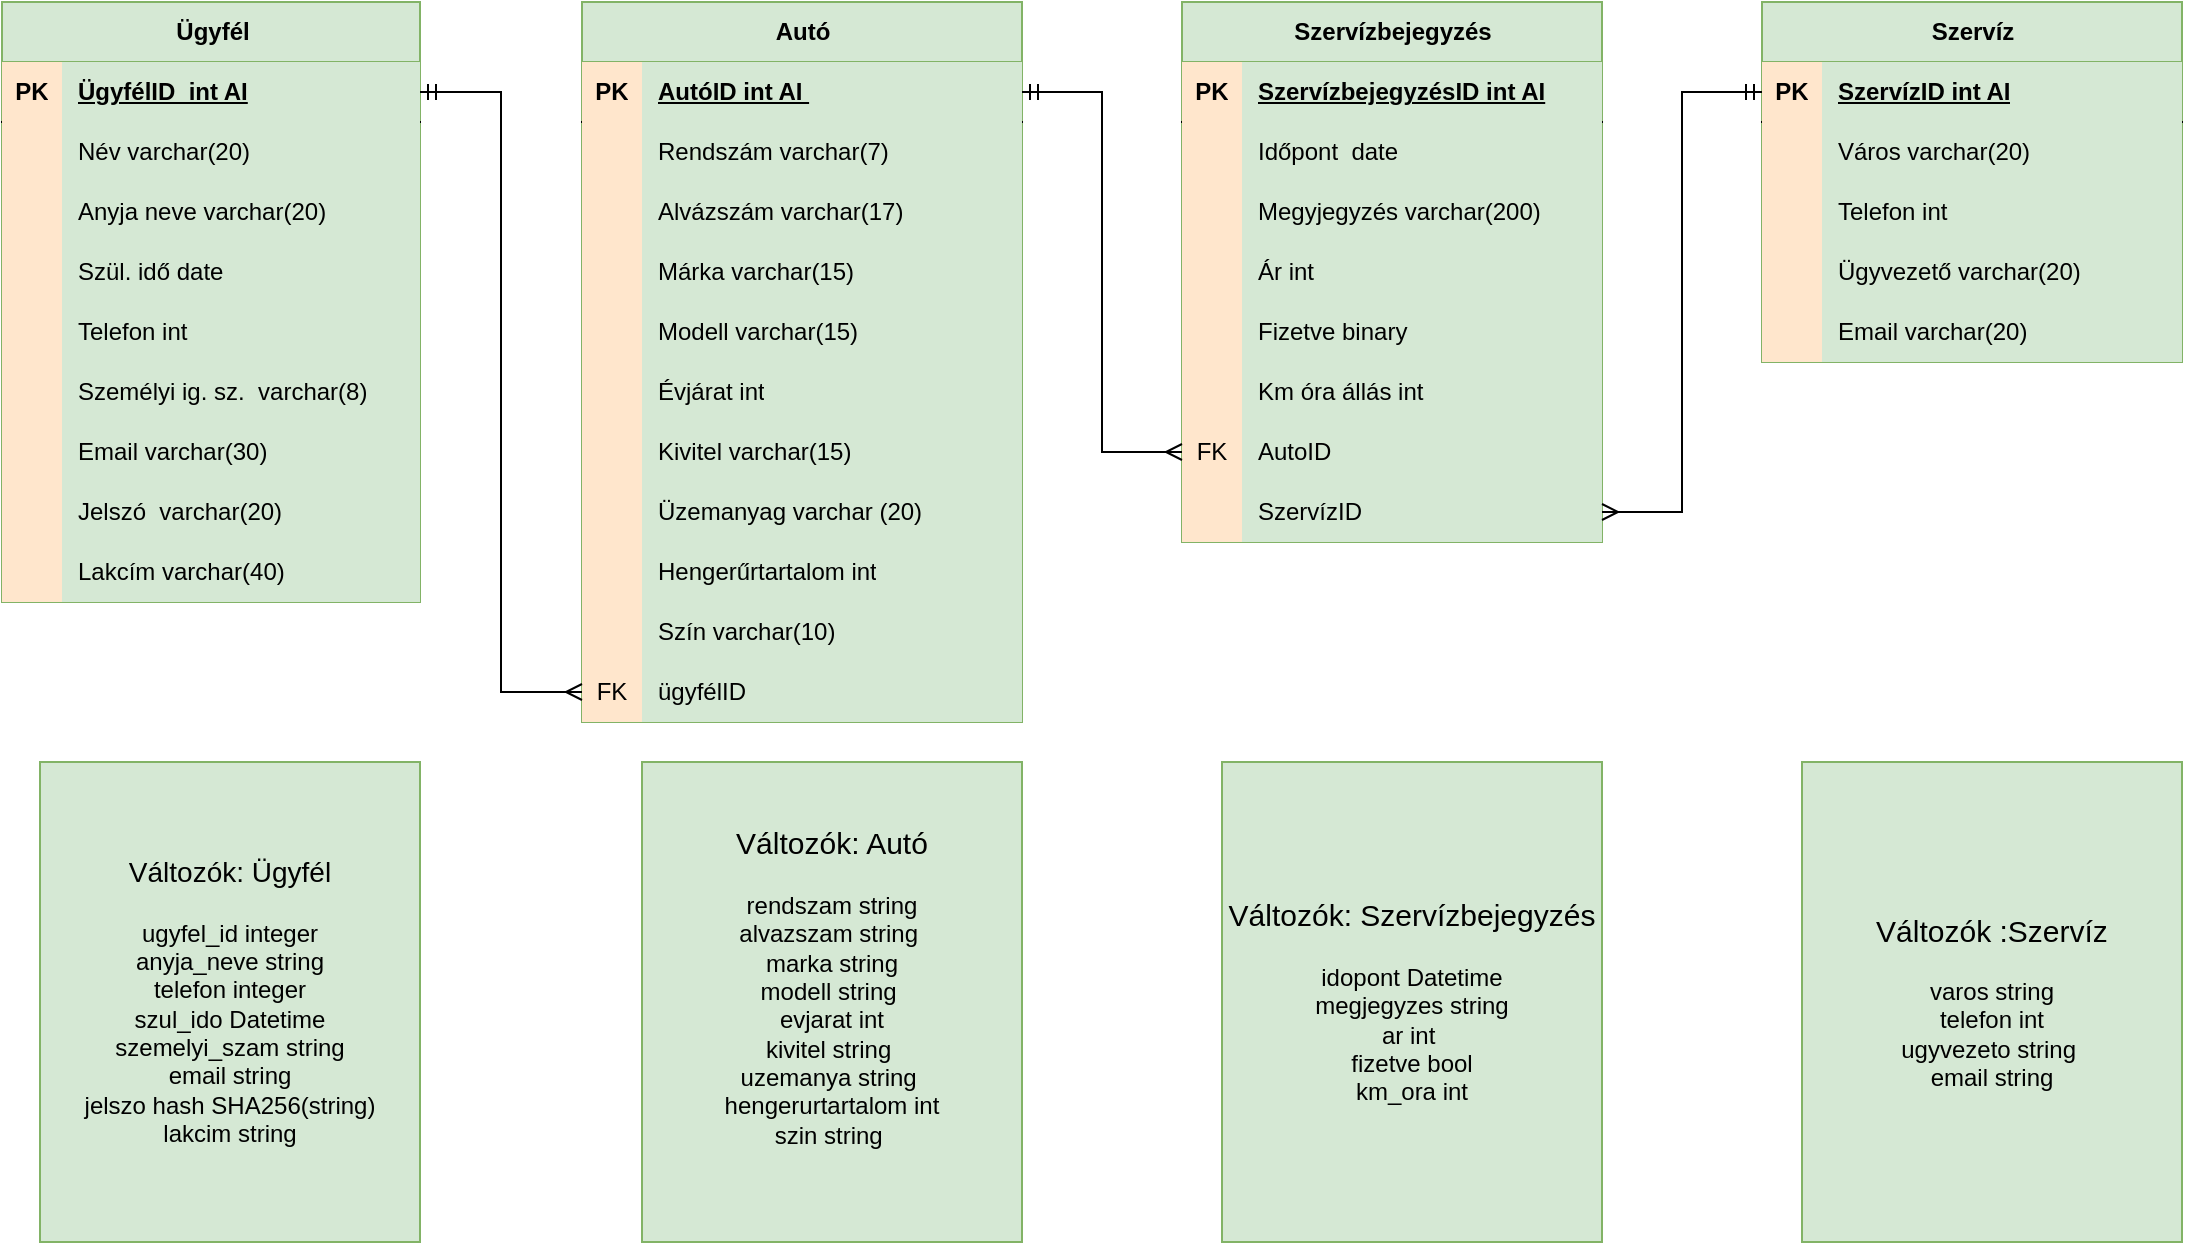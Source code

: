 <mxfile version="22.1.4" type="device">
  <diagram name="1 oldal" id="FlFkkucsOUCz6i7K73PN">
    <mxGraphModel dx="1434" dy="772" grid="1" gridSize="10" guides="1" tooltips="1" connect="1" arrows="1" fold="1" page="1" pageScale="1" pageWidth="827" pageHeight="1169" math="0" shadow="0">
      <root>
        <mxCell id="0" />
        <mxCell id="1" parent="0" />
        <mxCell id="3H7NoRAW-OgxLhmiPxmE-1" value="Ügyfél" style="shape=table;startSize=30;container=1;collapsible=1;childLayout=tableLayout;fixedRows=1;rowLines=0;fontStyle=1;align=center;resizeLast=1;html=1;fillColor=#d5e8d4;strokeColor=#82b366;" parent="1" vertex="1">
          <mxGeometry x="10" y="60" width="209" height="300" as="geometry" />
        </mxCell>
        <mxCell id="3H7NoRAW-OgxLhmiPxmE-2" value="" style="shape=tableRow;horizontal=0;startSize=0;swimlaneHead=0;swimlaneBody=0;fillColor=none;collapsible=0;dropTarget=0;points=[[0,0.5],[1,0.5]];portConstraint=eastwest;top=0;left=0;right=0;bottom=1;" parent="3H7NoRAW-OgxLhmiPxmE-1" vertex="1">
          <mxGeometry y="30" width="209" height="30" as="geometry" />
        </mxCell>
        <mxCell id="3H7NoRAW-OgxLhmiPxmE-3" value="PK" style="shape=partialRectangle;connectable=0;fillColor=#ffe6cc;top=0;left=0;bottom=0;right=0;fontStyle=1;overflow=hidden;whiteSpace=wrap;html=1;strokeColor=#d79b00;" parent="3H7NoRAW-OgxLhmiPxmE-2" vertex="1">
          <mxGeometry width="30" height="30" as="geometry">
            <mxRectangle width="30" height="30" as="alternateBounds" />
          </mxGeometry>
        </mxCell>
        <mxCell id="3H7NoRAW-OgxLhmiPxmE-4" value="ÜgyfélID&amp;nbsp; int AI" style="shape=partialRectangle;connectable=0;fillColor=#d5e8d4;top=0;left=0;bottom=0;right=0;align=left;spacingLeft=6;fontStyle=5;overflow=hidden;whiteSpace=wrap;html=1;strokeColor=#82b366;" parent="3H7NoRAW-OgxLhmiPxmE-2" vertex="1">
          <mxGeometry x="30" width="179" height="30" as="geometry">
            <mxRectangle width="179" height="30" as="alternateBounds" />
          </mxGeometry>
        </mxCell>
        <mxCell id="3H7NoRAW-OgxLhmiPxmE-5" value="" style="shape=tableRow;horizontal=0;startSize=0;swimlaneHead=0;swimlaneBody=0;fillColor=none;collapsible=0;dropTarget=0;points=[[0,0.5],[1,0.5]];portConstraint=eastwest;top=0;left=0;right=0;bottom=0;strokeColor=default;" parent="3H7NoRAW-OgxLhmiPxmE-1" vertex="1">
          <mxGeometry y="60" width="209" height="30" as="geometry" />
        </mxCell>
        <mxCell id="3H7NoRAW-OgxLhmiPxmE-6" value="" style="shape=partialRectangle;connectable=0;fillColor=#ffe6cc;top=0;left=0;bottom=0;right=0;editable=1;overflow=hidden;whiteSpace=wrap;html=1;strokeColor=#d79b00;" parent="3H7NoRAW-OgxLhmiPxmE-5" vertex="1">
          <mxGeometry width="30" height="30" as="geometry">
            <mxRectangle width="30" height="30" as="alternateBounds" />
          </mxGeometry>
        </mxCell>
        <mxCell id="3H7NoRAW-OgxLhmiPxmE-7" value="Név varchar(20)" style="shape=partialRectangle;connectable=0;fillColor=#d5e8d4;top=0;left=0;bottom=0;right=0;align=left;spacingLeft=6;overflow=hidden;whiteSpace=wrap;html=1;strokeColor=#82b366;strokeWidth=1;" parent="3H7NoRAW-OgxLhmiPxmE-5" vertex="1">
          <mxGeometry x="30" width="179" height="30" as="geometry">
            <mxRectangle width="179" height="30" as="alternateBounds" />
          </mxGeometry>
        </mxCell>
        <mxCell id="3H7NoRAW-OgxLhmiPxmE-8" value="" style="shape=tableRow;horizontal=0;startSize=0;swimlaneHead=0;swimlaneBody=0;fillColor=none;collapsible=0;dropTarget=0;points=[[0,0.5],[1,0.5]];portConstraint=eastwest;top=0;left=0;right=0;bottom=0;" parent="3H7NoRAW-OgxLhmiPxmE-1" vertex="1">
          <mxGeometry y="90" width="209" height="30" as="geometry" />
        </mxCell>
        <mxCell id="3H7NoRAW-OgxLhmiPxmE-9" value="" style="shape=partialRectangle;connectable=0;fillColor=#ffe6cc;top=0;left=0;bottom=0;right=0;editable=1;overflow=hidden;whiteSpace=wrap;html=1;strokeColor=#d79b00;" parent="3H7NoRAW-OgxLhmiPxmE-8" vertex="1">
          <mxGeometry width="30" height="30" as="geometry">
            <mxRectangle width="30" height="30" as="alternateBounds" />
          </mxGeometry>
        </mxCell>
        <mxCell id="3H7NoRAW-OgxLhmiPxmE-10" value="Anyja neve varchar(20)" style="shape=partialRectangle;connectable=0;fillColor=#d5e8d4;top=0;left=0;bottom=0;right=0;align=left;spacingLeft=6;overflow=hidden;whiteSpace=wrap;html=1;strokeColor=#82b366;" parent="3H7NoRAW-OgxLhmiPxmE-8" vertex="1">
          <mxGeometry x="30" width="179" height="30" as="geometry">
            <mxRectangle width="179" height="30" as="alternateBounds" />
          </mxGeometry>
        </mxCell>
        <mxCell id="3H7NoRAW-OgxLhmiPxmE-11" value="" style="shape=tableRow;horizontal=0;startSize=0;swimlaneHead=0;swimlaneBody=0;fillColor=none;collapsible=0;dropTarget=0;points=[[0,0.5],[1,0.5]];portConstraint=eastwest;top=0;left=0;right=0;bottom=0;" parent="3H7NoRAW-OgxLhmiPxmE-1" vertex="1">
          <mxGeometry y="120" width="209" height="30" as="geometry" />
        </mxCell>
        <mxCell id="3H7NoRAW-OgxLhmiPxmE-12" value="" style="shape=partialRectangle;connectable=0;fillColor=#ffe6cc;top=0;left=0;bottom=0;right=0;editable=1;overflow=hidden;whiteSpace=wrap;html=1;strokeColor=#d79b00;" parent="3H7NoRAW-OgxLhmiPxmE-11" vertex="1">
          <mxGeometry width="30" height="30" as="geometry">
            <mxRectangle width="30" height="30" as="alternateBounds" />
          </mxGeometry>
        </mxCell>
        <mxCell id="3H7NoRAW-OgxLhmiPxmE-13" value="Szül. idő date" style="shape=partialRectangle;connectable=0;fillColor=#d5e8d4;top=0;left=0;bottom=0;right=0;align=left;spacingLeft=6;overflow=hidden;whiteSpace=wrap;html=1;strokeColor=#82b366;" parent="3H7NoRAW-OgxLhmiPxmE-11" vertex="1">
          <mxGeometry x="30" width="179" height="30" as="geometry">
            <mxRectangle width="179" height="30" as="alternateBounds" />
          </mxGeometry>
        </mxCell>
        <mxCell id="3H7NoRAW-OgxLhmiPxmE-27" value="" style="shape=tableRow;horizontal=0;startSize=0;swimlaneHead=0;swimlaneBody=0;fillColor=none;collapsible=0;dropTarget=0;points=[[0,0.5],[1,0.5]];portConstraint=eastwest;top=0;left=0;right=0;bottom=0;" parent="3H7NoRAW-OgxLhmiPxmE-1" vertex="1">
          <mxGeometry y="150" width="209" height="30" as="geometry" />
        </mxCell>
        <mxCell id="3H7NoRAW-OgxLhmiPxmE-28" value="" style="shape=partialRectangle;connectable=0;fillColor=#ffe6cc;top=0;left=0;bottom=0;right=0;editable=1;overflow=hidden;whiteSpace=wrap;html=1;strokeColor=#d79b00;" parent="3H7NoRAW-OgxLhmiPxmE-27" vertex="1">
          <mxGeometry width="30" height="30" as="geometry">
            <mxRectangle width="30" height="30" as="alternateBounds" />
          </mxGeometry>
        </mxCell>
        <mxCell id="3H7NoRAW-OgxLhmiPxmE-29" value="Telefon int" style="shape=partialRectangle;connectable=0;fillColor=#d5e8d4;top=0;left=0;bottom=0;right=0;align=left;spacingLeft=6;overflow=hidden;whiteSpace=wrap;html=1;strokeColor=#82b366;" parent="3H7NoRAW-OgxLhmiPxmE-27" vertex="1">
          <mxGeometry x="30" width="179" height="30" as="geometry">
            <mxRectangle width="179" height="30" as="alternateBounds" />
          </mxGeometry>
        </mxCell>
        <mxCell id="3H7NoRAW-OgxLhmiPxmE-30" value="" style="shape=tableRow;horizontal=0;startSize=0;swimlaneHead=0;swimlaneBody=0;fillColor=none;collapsible=0;dropTarget=0;points=[[0,0.5],[1,0.5]];portConstraint=eastwest;top=0;left=0;right=0;bottom=0;" parent="3H7NoRAW-OgxLhmiPxmE-1" vertex="1">
          <mxGeometry y="180" width="209" height="30" as="geometry" />
        </mxCell>
        <mxCell id="3H7NoRAW-OgxLhmiPxmE-31" value="" style="shape=partialRectangle;connectable=0;fillColor=#ffe6cc;top=0;left=0;bottom=0;right=0;editable=1;overflow=hidden;whiteSpace=wrap;html=1;strokeColor=#d79b00;" parent="3H7NoRAW-OgxLhmiPxmE-30" vertex="1">
          <mxGeometry width="30" height="30" as="geometry">
            <mxRectangle width="30" height="30" as="alternateBounds" />
          </mxGeometry>
        </mxCell>
        <mxCell id="3H7NoRAW-OgxLhmiPxmE-32" value="Személyi ig. sz.&amp;nbsp; varchar(8)" style="shape=partialRectangle;connectable=0;fillColor=#d5e8d4;top=0;left=0;bottom=0;right=0;align=left;spacingLeft=6;overflow=hidden;whiteSpace=wrap;html=1;strokeColor=#82b366;" parent="3H7NoRAW-OgxLhmiPxmE-30" vertex="1">
          <mxGeometry x="30" width="179" height="30" as="geometry">
            <mxRectangle width="179" height="30" as="alternateBounds" />
          </mxGeometry>
        </mxCell>
        <mxCell id="3H7NoRAW-OgxLhmiPxmE-33" value="" style="shape=tableRow;horizontal=0;startSize=0;swimlaneHead=0;swimlaneBody=0;fillColor=none;collapsible=0;dropTarget=0;points=[[0,0.5],[1,0.5]];portConstraint=eastwest;top=0;left=0;right=0;bottom=0;" parent="3H7NoRAW-OgxLhmiPxmE-1" vertex="1">
          <mxGeometry y="210" width="209" height="30" as="geometry" />
        </mxCell>
        <mxCell id="3H7NoRAW-OgxLhmiPxmE-34" value="" style="shape=partialRectangle;connectable=0;fillColor=#ffe6cc;top=0;left=0;bottom=0;right=0;editable=1;overflow=hidden;whiteSpace=wrap;html=1;strokeColor=#d79b00;" parent="3H7NoRAW-OgxLhmiPxmE-33" vertex="1">
          <mxGeometry width="30" height="30" as="geometry">
            <mxRectangle width="30" height="30" as="alternateBounds" />
          </mxGeometry>
        </mxCell>
        <mxCell id="3H7NoRAW-OgxLhmiPxmE-35" value="Email varchar(30)" style="shape=partialRectangle;connectable=0;fillColor=#d5e8d4;top=0;left=0;bottom=0;right=0;align=left;spacingLeft=6;overflow=hidden;whiteSpace=wrap;html=1;strokeColor=#82b366;" parent="3H7NoRAW-OgxLhmiPxmE-33" vertex="1">
          <mxGeometry x="30" width="179" height="30" as="geometry">
            <mxRectangle width="179" height="30" as="alternateBounds" />
          </mxGeometry>
        </mxCell>
        <mxCell id="3H7NoRAW-OgxLhmiPxmE-36" value="" style="shape=tableRow;horizontal=0;startSize=0;swimlaneHead=0;swimlaneBody=0;fillColor=none;collapsible=0;dropTarget=0;points=[[0,0.5],[1,0.5]];portConstraint=eastwest;top=0;left=0;right=0;bottom=0;" parent="3H7NoRAW-OgxLhmiPxmE-1" vertex="1">
          <mxGeometry y="240" width="209" height="30" as="geometry" />
        </mxCell>
        <mxCell id="3H7NoRAW-OgxLhmiPxmE-37" value="" style="shape=partialRectangle;connectable=0;fillColor=#ffe6cc;top=0;left=0;bottom=0;right=0;editable=1;overflow=hidden;whiteSpace=wrap;html=1;strokeColor=#d79b00;" parent="3H7NoRAW-OgxLhmiPxmE-36" vertex="1">
          <mxGeometry width="30" height="30" as="geometry">
            <mxRectangle width="30" height="30" as="alternateBounds" />
          </mxGeometry>
        </mxCell>
        <mxCell id="3H7NoRAW-OgxLhmiPxmE-38" value="Jelszó&amp;nbsp; varchar(20)" style="shape=partialRectangle;connectable=0;fillColor=#d5e8d4;top=0;left=0;bottom=0;right=0;align=left;spacingLeft=6;overflow=hidden;whiteSpace=wrap;html=1;strokeColor=#82b366;" parent="3H7NoRAW-OgxLhmiPxmE-36" vertex="1">
          <mxGeometry x="30" width="179" height="30" as="geometry">
            <mxRectangle width="179" height="30" as="alternateBounds" />
          </mxGeometry>
        </mxCell>
        <mxCell id="3H7NoRAW-OgxLhmiPxmE-39" value="" style="shape=tableRow;horizontal=0;startSize=0;swimlaneHead=0;swimlaneBody=0;fillColor=none;collapsible=0;dropTarget=0;points=[[0,0.5],[1,0.5]];portConstraint=eastwest;top=0;left=0;right=0;bottom=0;" parent="3H7NoRAW-OgxLhmiPxmE-1" vertex="1">
          <mxGeometry y="270" width="209" height="30" as="geometry" />
        </mxCell>
        <mxCell id="3H7NoRAW-OgxLhmiPxmE-40" value="" style="shape=partialRectangle;connectable=0;fillColor=#ffe6cc;top=0;left=0;bottom=0;right=0;editable=1;overflow=hidden;whiteSpace=wrap;html=1;strokeColor=#d79b00;" parent="3H7NoRAW-OgxLhmiPxmE-39" vertex="1">
          <mxGeometry width="30" height="30" as="geometry">
            <mxRectangle width="30" height="30" as="alternateBounds" />
          </mxGeometry>
        </mxCell>
        <mxCell id="3H7NoRAW-OgxLhmiPxmE-41" value="Lakcím varchar(40)" style="shape=partialRectangle;connectable=0;fillColor=#d5e8d4;top=0;left=0;bottom=0;right=0;align=left;spacingLeft=6;overflow=hidden;whiteSpace=wrap;html=1;strokeColor=#82b366;" parent="3H7NoRAW-OgxLhmiPxmE-39" vertex="1">
          <mxGeometry x="30" width="179" height="30" as="geometry">
            <mxRectangle width="179" height="30" as="alternateBounds" />
          </mxGeometry>
        </mxCell>
        <mxCell id="3H7NoRAW-OgxLhmiPxmE-48" value="Autó" style="shape=table;startSize=30;container=1;collapsible=1;childLayout=tableLayout;fixedRows=1;rowLines=0;fontStyle=1;align=center;resizeLast=1;html=1;fillColor=#d5e8d4;strokeColor=#82b366;" parent="1" vertex="1">
          <mxGeometry x="300" y="60" width="220" height="360" as="geometry" />
        </mxCell>
        <mxCell id="3H7NoRAW-OgxLhmiPxmE-49" value="" style="shape=tableRow;horizontal=0;startSize=0;swimlaneHead=0;swimlaneBody=0;fillColor=none;collapsible=0;dropTarget=0;points=[[0,0.5],[1,0.5]];portConstraint=eastwest;top=0;left=0;right=0;bottom=1;" parent="3H7NoRAW-OgxLhmiPxmE-48" vertex="1">
          <mxGeometry y="30" width="220" height="30" as="geometry" />
        </mxCell>
        <mxCell id="3H7NoRAW-OgxLhmiPxmE-50" value="PK" style="shape=partialRectangle;connectable=0;fillColor=#ffe6cc;top=0;left=0;bottom=0;right=0;fontStyle=1;overflow=hidden;whiteSpace=wrap;html=1;strokeColor=#d79b00;" parent="3H7NoRAW-OgxLhmiPxmE-49" vertex="1">
          <mxGeometry width="30" height="30" as="geometry">
            <mxRectangle width="30" height="30" as="alternateBounds" />
          </mxGeometry>
        </mxCell>
        <mxCell id="3H7NoRAW-OgxLhmiPxmE-51" value="AutóID int AI&amp;nbsp;" style="shape=partialRectangle;connectable=0;fillColor=#d5e8d4;top=0;left=0;bottom=0;right=0;align=left;spacingLeft=6;fontStyle=5;overflow=hidden;whiteSpace=wrap;html=1;strokeColor=#82b366;" parent="3H7NoRAW-OgxLhmiPxmE-49" vertex="1">
          <mxGeometry x="30" width="190" height="30" as="geometry">
            <mxRectangle width="190" height="30" as="alternateBounds" />
          </mxGeometry>
        </mxCell>
        <mxCell id="3H7NoRAW-OgxLhmiPxmE-52" value="" style="shape=tableRow;horizontal=0;startSize=0;swimlaneHead=0;swimlaneBody=0;fillColor=none;collapsible=0;dropTarget=0;points=[[0,0.5],[1,0.5]];portConstraint=eastwest;top=0;left=0;right=0;bottom=0;" parent="3H7NoRAW-OgxLhmiPxmE-48" vertex="1">
          <mxGeometry y="60" width="220" height="30" as="geometry" />
        </mxCell>
        <mxCell id="3H7NoRAW-OgxLhmiPxmE-53" value="" style="shape=partialRectangle;connectable=0;fillColor=#ffe6cc;top=0;left=0;bottom=0;right=0;editable=1;overflow=hidden;whiteSpace=wrap;html=1;strokeColor=#d79b00;" parent="3H7NoRAW-OgxLhmiPxmE-52" vertex="1">
          <mxGeometry width="30" height="30" as="geometry">
            <mxRectangle width="30" height="30" as="alternateBounds" />
          </mxGeometry>
        </mxCell>
        <mxCell id="3H7NoRAW-OgxLhmiPxmE-54" value="Rendszám varchar(7)" style="shape=partialRectangle;connectable=0;fillColor=#d5e8d4;top=0;left=0;bottom=0;right=0;align=left;spacingLeft=6;overflow=hidden;whiteSpace=wrap;html=1;strokeColor=#82b366;" parent="3H7NoRAW-OgxLhmiPxmE-52" vertex="1">
          <mxGeometry x="30" width="190" height="30" as="geometry">
            <mxRectangle width="190" height="30" as="alternateBounds" />
          </mxGeometry>
        </mxCell>
        <mxCell id="3H7NoRAW-OgxLhmiPxmE-55" value="" style="shape=tableRow;horizontal=0;startSize=0;swimlaneHead=0;swimlaneBody=0;fillColor=none;collapsible=0;dropTarget=0;points=[[0,0.5],[1,0.5]];portConstraint=eastwest;top=0;left=0;right=0;bottom=0;" parent="3H7NoRAW-OgxLhmiPxmE-48" vertex="1">
          <mxGeometry y="90" width="220" height="30" as="geometry" />
        </mxCell>
        <mxCell id="3H7NoRAW-OgxLhmiPxmE-56" value="" style="shape=partialRectangle;connectable=0;fillColor=#ffe6cc;top=0;left=0;bottom=0;right=0;editable=1;overflow=hidden;whiteSpace=wrap;html=1;strokeColor=#d79b00;" parent="3H7NoRAW-OgxLhmiPxmE-55" vertex="1">
          <mxGeometry width="30" height="30" as="geometry">
            <mxRectangle width="30" height="30" as="alternateBounds" />
          </mxGeometry>
        </mxCell>
        <mxCell id="3H7NoRAW-OgxLhmiPxmE-57" value="Alvázszám varchar(17)" style="shape=partialRectangle;connectable=0;fillColor=#d5e8d4;top=0;left=0;bottom=0;right=0;align=left;spacingLeft=6;overflow=hidden;whiteSpace=wrap;html=1;strokeColor=#82b366;" parent="3H7NoRAW-OgxLhmiPxmE-55" vertex="1">
          <mxGeometry x="30" width="190" height="30" as="geometry">
            <mxRectangle width="190" height="30" as="alternateBounds" />
          </mxGeometry>
        </mxCell>
        <mxCell id="3H7NoRAW-OgxLhmiPxmE-58" value="" style="shape=tableRow;horizontal=0;startSize=0;swimlaneHead=0;swimlaneBody=0;fillColor=none;collapsible=0;dropTarget=0;points=[[0,0.5],[1,0.5]];portConstraint=eastwest;top=0;left=0;right=0;bottom=0;" parent="3H7NoRAW-OgxLhmiPxmE-48" vertex="1">
          <mxGeometry y="120" width="220" height="30" as="geometry" />
        </mxCell>
        <mxCell id="3H7NoRAW-OgxLhmiPxmE-59" value="" style="shape=partialRectangle;connectable=0;fillColor=#ffe6cc;top=0;left=0;bottom=0;right=0;editable=1;overflow=hidden;whiteSpace=wrap;html=1;strokeColor=#d79b00;" parent="3H7NoRAW-OgxLhmiPxmE-58" vertex="1">
          <mxGeometry width="30" height="30" as="geometry">
            <mxRectangle width="30" height="30" as="alternateBounds" />
          </mxGeometry>
        </mxCell>
        <mxCell id="3H7NoRAW-OgxLhmiPxmE-60" value="Márka varchar(15)" style="shape=partialRectangle;connectable=0;fillColor=#d5e8d4;top=0;left=0;bottom=0;right=0;align=left;spacingLeft=6;overflow=hidden;whiteSpace=wrap;html=1;strokeColor=#82b366;" parent="3H7NoRAW-OgxLhmiPxmE-58" vertex="1">
          <mxGeometry x="30" width="190" height="30" as="geometry">
            <mxRectangle width="190" height="30" as="alternateBounds" />
          </mxGeometry>
        </mxCell>
        <mxCell id="3H7NoRAW-OgxLhmiPxmE-61" value="" style="shape=tableRow;horizontal=0;startSize=0;swimlaneHead=0;swimlaneBody=0;fillColor=none;collapsible=0;dropTarget=0;points=[[0,0.5],[1,0.5]];portConstraint=eastwest;top=0;left=0;right=0;bottom=0;" parent="3H7NoRAW-OgxLhmiPxmE-48" vertex="1">
          <mxGeometry y="150" width="220" height="30" as="geometry" />
        </mxCell>
        <mxCell id="3H7NoRAW-OgxLhmiPxmE-62" value="" style="shape=partialRectangle;connectable=0;fillColor=#ffe6cc;top=0;left=0;bottom=0;right=0;editable=1;overflow=hidden;whiteSpace=wrap;html=1;strokeColor=#d79b00;" parent="3H7NoRAW-OgxLhmiPxmE-61" vertex="1">
          <mxGeometry width="30" height="30" as="geometry">
            <mxRectangle width="30" height="30" as="alternateBounds" />
          </mxGeometry>
        </mxCell>
        <mxCell id="3H7NoRAW-OgxLhmiPxmE-63" value="Modell varchar(15)" style="shape=partialRectangle;connectable=0;fillColor=#d5e8d4;top=0;left=0;bottom=0;right=0;align=left;spacingLeft=6;overflow=hidden;whiteSpace=wrap;html=1;strokeColor=#82b366;" parent="3H7NoRAW-OgxLhmiPxmE-61" vertex="1">
          <mxGeometry x="30" width="190" height="30" as="geometry">
            <mxRectangle width="190" height="30" as="alternateBounds" />
          </mxGeometry>
        </mxCell>
        <mxCell id="3H7NoRAW-OgxLhmiPxmE-64" value="" style="shape=tableRow;horizontal=0;startSize=0;swimlaneHead=0;swimlaneBody=0;fillColor=none;collapsible=0;dropTarget=0;points=[[0,0.5],[1,0.5]];portConstraint=eastwest;top=0;left=0;right=0;bottom=0;movable=1;resizable=1;rotatable=1;deletable=1;editable=1;locked=0;connectable=1;" parent="3H7NoRAW-OgxLhmiPxmE-48" vertex="1">
          <mxGeometry y="180" width="220" height="30" as="geometry" />
        </mxCell>
        <mxCell id="3H7NoRAW-OgxLhmiPxmE-65" value="" style="shape=partialRectangle;connectable=0;fillColor=#ffe6cc;top=0;left=0;bottom=0;right=0;editable=1;overflow=hidden;whiteSpace=wrap;html=1;strokeColor=#d79b00;" parent="3H7NoRAW-OgxLhmiPxmE-64" vertex="1">
          <mxGeometry width="30" height="30" as="geometry">
            <mxRectangle width="30" height="30" as="alternateBounds" />
          </mxGeometry>
        </mxCell>
        <mxCell id="3H7NoRAW-OgxLhmiPxmE-66" value="Évjárat int" style="shape=partialRectangle;connectable=0;fillColor=#d5e8d4;top=0;left=0;bottom=0;right=0;align=left;spacingLeft=6;overflow=hidden;whiteSpace=wrap;html=1;strokeColor=#82b366;" parent="3H7NoRAW-OgxLhmiPxmE-64" vertex="1">
          <mxGeometry x="30" width="190" height="30" as="geometry">
            <mxRectangle width="190" height="30" as="alternateBounds" />
          </mxGeometry>
        </mxCell>
        <mxCell id="3H7NoRAW-OgxLhmiPxmE-86" value="" style="shape=tableRow;horizontal=0;startSize=0;swimlaneHead=0;swimlaneBody=0;fillColor=none;collapsible=0;dropTarget=0;points=[[0,0.5],[1,0.5]];portConstraint=eastwest;top=0;left=0;right=0;bottom=0;movable=1;resizable=1;rotatable=1;deletable=1;editable=1;locked=0;connectable=1;" parent="3H7NoRAW-OgxLhmiPxmE-48" vertex="1">
          <mxGeometry y="210" width="220" height="30" as="geometry" />
        </mxCell>
        <mxCell id="3H7NoRAW-OgxLhmiPxmE-87" value="" style="shape=partialRectangle;connectable=0;fillColor=#ffe6cc;top=0;left=0;bottom=0;right=0;editable=1;overflow=hidden;whiteSpace=wrap;html=1;strokeColor=#d79b00;" parent="3H7NoRAW-OgxLhmiPxmE-86" vertex="1">
          <mxGeometry width="30" height="30" as="geometry">
            <mxRectangle width="30" height="30" as="alternateBounds" />
          </mxGeometry>
        </mxCell>
        <mxCell id="3H7NoRAW-OgxLhmiPxmE-88" value="Kivitel varchar(15)" style="shape=partialRectangle;connectable=0;fillColor=#d5e8d4;top=0;left=0;bottom=0;right=0;align=left;spacingLeft=6;overflow=hidden;whiteSpace=wrap;html=1;strokeColor=#82b366;" parent="3H7NoRAW-OgxLhmiPxmE-86" vertex="1">
          <mxGeometry x="30" width="190" height="30" as="geometry">
            <mxRectangle width="190" height="30" as="alternateBounds" />
          </mxGeometry>
        </mxCell>
        <mxCell id="3H7NoRAW-OgxLhmiPxmE-89" value="" style="shape=tableRow;horizontal=0;startSize=0;swimlaneHead=0;swimlaneBody=0;fillColor=none;collapsible=0;dropTarget=0;points=[[0,0.5],[1,0.5]];portConstraint=eastwest;top=0;left=0;right=0;bottom=0;movable=1;resizable=1;rotatable=1;deletable=1;editable=1;locked=0;connectable=1;" parent="3H7NoRAW-OgxLhmiPxmE-48" vertex="1">
          <mxGeometry y="240" width="220" height="30" as="geometry" />
        </mxCell>
        <mxCell id="3H7NoRAW-OgxLhmiPxmE-90" value="" style="shape=partialRectangle;connectable=0;fillColor=#ffe6cc;top=0;left=0;bottom=0;right=0;editable=1;overflow=hidden;whiteSpace=wrap;html=1;strokeColor=#d79b00;" parent="3H7NoRAW-OgxLhmiPxmE-89" vertex="1">
          <mxGeometry width="30" height="30" as="geometry">
            <mxRectangle width="30" height="30" as="alternateBounds" />
          </mxGeometry>
        </mxCell>
        <mxCell id="3H7NoRAW-OgxLhmiPxmE-91" value="Üzemanyag varchar (20)" style="shape=partialRectangle;connectable=0;fillColor=#d5e8d4;top=0;left=0;bottom=0;right=0;align=left;spacingLeft=6;overflow=hidden;whiteSpace=wrap;html=1;strokeColor=#82b366;" parent="3H7NoRAW-OgxLhmiPxmE-89" vertex="1">
          <mxGeometry x="30" width="190" height="30" as="geometry">
            <mxRectangle width="190" height="30" as="alternateBounds" />
          </mxGeometry>
        </mxCell>
        <mxCell id="3H7NoRAW-OgxLhmiPxmE-92" value="" style="shape=tableRow;horizontal=0;startSize=0;swimlaneHead=0;swimlaneBody=0;fillColor=none;collapsible=0;dropTarget=0;points=[[0,0.5],[1,0.5]];portConstraint=eastwest;top=0;left=0;right=0;bottom=0;movable=1;resizable=1;rotatable=1;deletable=1;editable=1;locked=0;connectable=1;" parent="3H7NoRAW-OgxLhmiPxmE-48" vertex="1">
          <mxGeometry y="270" width="220" height="30" as="geometry" />
        </mxCell>
        <mxCell id="3H7NoRAW-OgxLhmiPxmE-93" value="" style="shape=partialRectangle;connectable=0;fillColor=#ffe6cc;top=0;left=0;bottom=0;right=0;editable=1;overflow=hidden;whiteSpace=wrap;html=1;strokeColor=#d79b00;" parent="3H7NoRAW-OgxLhmiPxmE-92" vertex="1">
          <mxGeometry width="30" height="30" as="geometry">
            <mxRectangle width="30" height="30" as="alternateBounds" />
          </mxGeometry>
        </mxCell>
        <mxCell id="3H7NoRAW-OgxLhmiPxmE-94" value="Hengerűrtartalom int" style="shape=partialRectangle;connectable=0;fillColor=#d5e8d4;top=0;left=0;bottom=0;right=0;align=left;spacingLeft=6;overflow=hidden;whiteSpace=wrap;html=1;strokeColor=#82b366;" parent="3H7NoRAW-OgxLhmiPxmE-92" vertex="1">
          <mxGeometry x="30" width="190" height="30" as="geometry">
            <mxRectangle width="190" height="30" as="alternateBounds" />
          </mxGeometry>
        </mxCell>
        <mxCell id="3H7NoRAW-OgxLhmiPxmE-95" value="" style="shape=tableRow;horizontal=0;startSize=0;swimlaneHead=0;swimlaneBody=0;fillColor=none;collapsible=0;dropTarget=0;points=[[0,0.5],[1,0.5]];portConstraint=eastwest;top=0;left=0;right=0;bottom=0;movable=1;resizable=1;rotatable=1;deletable=1;editable=1;locked=0;connectable=1;" parent="3H7NoRAW-OgxLhmiPxmE-48" vertex="1">
          <mxGeometry y="300" width="220" height="30" as="geometry" />
        </mxCell>
        <mxCell id="3H7NoRAW-OgxLhmiPxmE-96" value="" style="shape=partialRectangle;connectable=0;fillColor=#ffe6cc;top=0;left=0;bottom=0;right=0;editable=1;overflow=hidden;whiteSpace=wrap;html=1;strokeColor=#d79b00;" parent="3H7NoRAW-OgxLhmiPxmE-95" vertex="1">
          <mxGeometry width="30" height="30" as="geometry">
            <mxRectangle width="30" height="30" as="alternateBounds" />
          </mxGeometry>
        </mxCell>
        <mxCell id="3H7NoRAW-OgxLhmiPxmE-97" value="Szín varchar(10)" style="shape=partialRectangle;connectable=0;fillColor=#d5e8d4;top=0;left=0;bottom=0;right=0;align=left;spacingLeft=6;overflow=hidden;whiteSpace=wrap;html=1;strokeColor=#82b366;" parent="3H7NoRAW-OgxLhmiPxmE-95" vertex="1">
          <mxGeometry x="30" width="190" height="30" as="geometry">
            <mxRectangle width="190" height="30" as="alternateBounds" />
          </mxGeometry>
        </mxCell>
        <mxCell id="3H7NoRAW-OgxLhmiPxmE-101" value="" style="shape=tableRow;horizontal=0;startSize=0;swimlaneHead=0;swimlaneBody=0;fillColor=none;collapsible=0;dropTarget=0;points=[[0,0.5],[1,0.5]];portConstraint=eastwest;top=0;left=0;right=0;bottom=0;movable=1;resizable=1;rotatable=1;deletable=1;editable=1;locked=0;connectable=1;" parent="3H7NoRAW-OgxLhmiPxmE-48" vertex="1">
          <mxGeometry y="330" width="220" height="30" as="geometry" />
        </mxCell>
        <mxCell id="3H7NoRAW-OgxLhmiPxmE-102" value="FK" style="shape=partialRectangle;connectable=0;fillColor=#ffe6cc;top=0;left=0;bottom=0;right=0;editable=1;overflow=hidden;whiteSpace=wrap;html=1;strokeColor=#d79b00;" parent="3H7NoRAW-OgxLhmiPxmE-101" vertex="1">
          <mxGeometry width="30" height="30" as="geometry">
            <mxRectangle width="30" height="30" as="alternateBounds" />
          </mxGeometry>
        </mxCell>
        <mxCell id="3H7NoRAW-OgxLhmiPxmE-103" value="ügyfélID" style="shape=partialRectangle;connectable=0;fillColor=#d5e8d4;top=0;left=0;bottom=0;right=0;align=left;spacingLeft=6;overflow=hidden;whiteSpace=wrap;html=1;strokeColor=#82b366;" parent="3H7NoRAW-OgxLhmiPxmE-101" vertex="1">
          <mxGeometry x="30" width="190" height="30" as="geometry">
            <mxRectangle width="190" height="30" as="alternateBounds" />
          </mxGeometry>
        </mxCell>
        <mxCell id="3H7NoRAW-OgxLhmiPxmE-104" value="Szervízbejegyzés" style="shape=table;startSize=30;container=1;collapsible=1;childLayout=tableLayout;fixedRows=1;rowLines=0;fontStyle=1;align=center;resizeLast=1;html=1;fillColor=#d5e8d4;strokeColor=#82b366;" parent="1" vertex="1">
          <mxGeometry x="600" y="60" width="210" height="270" as="geometry" />
        </mxCell>
        <mxCell id="3H7NoRAW-OgxLhmiPxmE-152" value="" style="shape=tableRow;horizontal=0;startSize=0;swimlaneHead=0;swimlaneBody=0;fillColor=none;collapsible=0;dropTarget=0;points=[[0,0.5],[1,0.5]];portConstraint=eastwest;top=0;left=0;right=0;bottom=1;" parent="3H7NoRAW-OgxLhmiPxmE-104" vertex="1">
          <mxGeometry y="30" width="210" height="30" as="geometry" />
        </mxCell>
        <mxCell id="3H7NoRAW-OgxLhmiPxmE-153" value="PK" style="shape=partialRectangle;connectable=0;fillColor=#ffe6cc;top=0;left=0;bottom=0;right=0;fontStyle=1;overflow=hidden;whiteSpace=wrap;html=1;strokeColor=#d79b00;" parent="3H7NoRAW-OgxLhmiPxmE-152" vertex="1">
          <mxGeometry width="30" height="30" as="geometry">
            <mxRectangle width="30" height="30" as="alternateBounds" />
          </mxGeometry>
        </mxCell>
        <mxCell id="3H7NoRAW-OgxLhmiPxmE-154" value="SzervízbejegyzésID int AI" style="shape=partialRectangle;connectable=0;fillColor=#d5e8d4;top=0;left=0;bottom=0;right=0;align=left;spacingLeft=6;fontStyle=5;overflow=hidden;whiteSpace=wrap;html=1;strokeColor=#82b366;shadow=0;" parent="3H7NoRAW-OgxLhmiPxmE-152" vertex="1">
          <mxGeometry x="30" width="180" height="30" as="geometry">
            <mxRectangle width="180" height="30" as="alternateBounds" />
          </mxGeometry>
        </mxCell>
        <mxCell id="3H7NoRAW-OgxLhmiPxmE-155" value="" style="shape=tableRow;horizontal=0;startSize=0;swimlaneHead=0;swimlaneBody=0;fillColor=none;collapsible=0;dropTarget=0;points=[[0,0.5],[1,0.5]];portConstraint=eastwest;top=0;left=0;right=0;bottom=0;" parent="3H7NoRAW-OgxLhmiPxmE-104" vertex="1">
          <mxGeometry y="60" width="210" height="30" as="geometry" />
        </mxCell>
        <mxCell id="3H7NoRAW-OgxLhmiPxmE-156" value="" style="shape=partialRectangle;connectable=0;fillColor=#ffe6cc;top=0;left=0;bottom=0;right=0;editable=1;overflow=hidden;whiteSpace=wrap;html=1;strokeColor=#d79b00;" parent="3H7NoRAW-OgxLhmiPxmE-155" vertex="1">
          <mxGeometry width="30" height="30" as="geometry">
            <mxRectangle width="30" height="30" as="alternateBounds" />
          </mxGeometry>
        </mxCell>
        <mxCell id="3H7NoRAW-OgxLhmiPxmE-157" value="Időpont&amp;nbsp; date" style="shape=partialRectangle;connectable=0;fillColor=#d5e8d4;top=0;left=0;bottom=0;right=0;align=left;spacingLeft=6;overflow=hidden;whiteSpace=wrap;html=1;strokeColor=#82b366;shadow=0;" parent="3H7NoRAW-OgxLhmiPxmE-155" vertex="1">
          <mxGeometry x="30" width="180" height="30" as="geometry">
            <mxRectangle width="180" height="30" as="alternateBounds" />
          </mxGeometry>
        </mxCell>
        <mxCell id="3H7NoRAW-OgxLhmiPxmE-158" value="" style="shape=tableRow;horizontal=0;startSize=0;swimlaneHead=0;swimlaneBody=0;fillColor=none;collapsible=0;dropTarget=0;points=[[0,0.5],[1,0.5]];portConstraint=eastwest;top=0;left=0;right=0;bottom=0;" parent="3H7NoRAW-OgxLhmiPxmE-104" vertex="1">
          <mxGeometry y="90" width="210" height="30" as="geometry" />
        </mxCell>
        <mxCell id="3H7NoRAW-OgxLhmiPxmE-159" value="" style="shape=partialRectangle;connectable=0;fillColor=#ffe6cc;top=0;left=0;bottom=0;right=0;editable=1;overflow=hidden;whiteSpace=wrap;html=1;strokeColor=#d79b00;" parent="3H7NoRAW-OgxLhmiPxmE-158" vertex="1">
          <mxGeometry width="30" height="30" as="geometry">
            <mxRectangle width="30" height="30" as="alternateBounds" />
          </mxGeometry>
        </mxCell>
        <mxCell id="3H7NoRAW-OgxLhmiPxmE-160" value="Megyjegyzés varchar(200)" style="shape=partialRectangle;connectable=0;fillColor=#d5e8d4;top=0;left=0;bottom=0;right=0;align=left;spacingLeft=6;overflow=hidden;whiteSpace=wrap;html=1;strokeColor=#82b366;shadow=0;" parent="3H7NoRAW-OgxLhmiPxmE-158" vertex="1">
          <mxGeometry x="30" width="180" height="30" as="geometry">
            <mxRectangle width="180" height="30" as="alternateBounds" />
          </mxGeometry>
        </mxCell>
        <mxCell id="3H7NoRAW-OgxLhmiPxmE-161" value="" style="shape=tableRow;horizontal=0;startSize=0;swimlaneHead=0;swimlaneBody=0;fillColor=none;collapsible=0;dropTarget=0;points=[[0,0.5],[1,0.5]];portConstraint=eastwest;top=0;left=0;right=0;bottom=0;" parent="3H7NoRAW-OgxLhmiPxmE-104" vertex="1">
          <mxGeometry y="120" width="210" height="30" as="geometry" />
        </mxCell>
        <mxCell id="3H7NoRAW-OgxLhmiPxmE-162" value="" style="shape=partialRectangle;connectable=0;fillColor=#ffe6cc;top=0;left=0;bottom=0;right=0;editable=1;overflow=hidden;whiteSpace=wrap;html=1;strokeColor=#d79b00;" parent="3H7NoRAW-OgxLhmiPxmE-161" vertex="1">
          <mxGeometry width="30" height="30" as="geometry">
            <mxRectangle width="30" height="30" as="alternateBounds" />
          </mxGeometry>
        </mxCell>
        <mxCell id="3H7NoRAW-OgxLhmiPxmE-163" value="Ár int" style="shape=partialRectangle;connectable=0;fillColor=#d5e8d4;top=0;left=0;bottom=0;right=0;align=left;spacingLeft=6;overflow=hidden;whiteSpace=wrap;html=1;strokeColor=#82b366;shadow=0;" parent="3H7NoRAW-OgxLhmiPxmE-161" vertex="1">
          <mxGeometry x="30" width="180" height="30" as="geometry">
            <mxRectangle width="180" height="30" as="alternateBounds" />
          </mxGeometry>
        </mxCell>
        <mxCell id="3H7NoRAW-OgxLhmiPxmE-164" value="" style="shape=tableRow;horizontal=0;startSize=0;swimlaneHead=0;swimlaneBody=0;fillColor=none;collapsible=0;dropTarget=0;points=[[0,0.5],[1,0.5]];portConstraint=eastwest;top=0;left=0;right=0;bottom=0;" parent="3H7NoRAW-OgxLhmiPxmE-104" vertex="1">
          <mxGeometry y="150" width="210" height="30" as="geometry" />
        </mxCell>
        <mxCell id="3H7NoRAW-OgxLhmiPxmE-165" value="" style="shape=partialRectangle;connectable=0;fillColor=#ffe6cc;top=0;left=0;bottom=0;right=0;editable=1;overflow=hidden;whiteSpace=wrap;html=1;strokeColor=#d79b00;" parent="3H7NoRAW-OgxLhmiPxmE-164" vertex="1">
          <mxGeometry width="30" height="30" as="geometry">
            <mxRectangle width="30" height="30" as="alternateBounds" />
          </mxGeometry>
        </mxCell>
        <mxCell id="3H7NoRAW-OgxLhmiPxmE-166" value="Fizetve binary" style="shape=partialRectangle;connectable=0;fillColor=#d5e8d4;top=0;left=0;bottom=0;right=0;align=left;spacingLeft=6;overflow=hidden;whiteSpace=wrap;html=1;strokeColor=#82b366;shadow=0;" parent="3H7NoRAW-OgxLhmiPxmE-164" vertex="1">
          <mxGeometry x="30" width="180" height="30" as="geometry">
            <mxRectangle width="180" height="30" as="alternateBounds" />
          </mxGeometry>
        </mxCell>
        <mxCell id="3H7NoRAW-OgxLhmiPxmE-167" value="" style="shape=tableRow;horizontal=0;startSize=0;swimlaneHead=0;swimlaneBody=0;fillColor=none;collapsible=0;dropTarget=0;points=[[0,0.5],[1,0.5]];portConstraint=eastwest;top=0;left=0;right=0;bottom=0;" parent="3H7NoRAW-OgxLhmiPxmE-104" vertex="1">
          <mxGeometry y="180" width="210" height="30" as="geometry" />
        </mxCell>
        <mxCell id="3H7NoRAW-OgxLhmiPxmE-168" value="" style="shape=partialRectangle;connectable=0;fillColor=#ffe6cc;top=0;left=0;bottom=0;right=0;editable=1;overflow=hidden;whiteSpace=wrap;html=1;strokeColor=#d79b00;" parent="3H7NoRAW-OgxLhmiPxmE-167" vertex="1">
          <mxGeometry width="30" height="30" as="geometry">
            <mxRectangle width="30" height="30" as="alternateBounds" />
          </mxGeometry>
        </mxCell>
        <mxCell id="3H7NoRAW-OgxLhmiPxmE-169" value="Km óra állás int" style="shape=partialRectangle;connectable=0;fillColor=#d5e8d4;top=0;left=0;bottom=0;right=0;align=left;spacingLeft=6;overflow=hidden;whiteSpace=wrap;html=1;strokeColor=#82b366;shadow=0;" parent="3H7NoRAW-OgxLhmiPxmE-167" vertex="1">
          <mxGeometry x="30" width="180" height="30" as="geometry">
            <mxRectangle width="180" height="30" as="alternateBounds" />
          </mxGeometry>
        </mxCell>
        <mxCell id="3H7NoRAW-OgxLhmiPxmE-173" value="" style="shape=tableRow;horizontal=0;startSize=0;swimlaneHead=0;swimlaneBody=0;fillColor=none;collapsible=0;dropTarget=0;points=[[0,0.5],[1,0.5]];portConstraint=eastwest;top=0;left=0;right=0;bottom=0;" parent="3H7NoRAW-OgxLhmiPxmE-104" vertex="1">
          <mxGeometry y="210" width="210" height="30" as="geometry" />
        </mxCell>
        <mxCell id="3H7NoRAW-OgxLhmiPxmE-174" value="FK" style="shape=partialRectangle;connectable=0;fillColor=#ffe6cc;top=0;left=0;bottom=0;right=0;editable=1;overflow=hidden;whiteSpace=wrap;html=1;strokeColor=#d79b00;" parent="3H7NoRAW-OgxLhmiPxmE-173" vertex="1">
          <mxGeometry width="30" height="30" as="geometry">
            <mxRectangle width="30" height="30" as="alternateBounds" />
          </mxGeometry>
        </mxCell>
        <mxCell id="3H7NoRAW-OgxLhmiPxmE-175" value="AutoID" style="shape=partialRectangle;connectable=0;fillColor=#d5e8d4;top=0;left=0;bottom=0;right=0;align=left;spacingLeft=6;overflow=hidden;whiteSpace=wrap;html=1;strokeColor=#82b366;shadow=0;" parent="3H7NoRAW-OgxLhmiPxmE-173" vertex="1">
          <mxGeometry x="30" width="180" height="30" as="geometry">
            <mxRectangle width="180" height="30" as="alternateBounds" />
          </mxGeometry>
        </mxCell>
        <mxCell id="Rn_AySLXpQ7OnoDr1V0l-1" value="" style="shape=tableRow;horizontal=0;startSize=0;swimlaneHead=0;swimlaneBody=0;fillColor=none;collapsible=0;dropTarget=0;points=[[0,0.5],[1,0.5]];portConstraint=eastwest;top=0;left=0;right=0;bottom=0;" parent="3H7NoRAW-OgxLhmiPxmE-104" vertex="1">
          <mxGeometry y="240" width="210" height="30" as="geometry" />
        </mxCell>
        <mxCell id="Rn_AySLXpQ7OnoDr1V0l-2" value="" style="shape=partialRectangle;connectable=0;fillColor=#ffe6cc;top=0;left=0;bottom=0;right=0;editable=1;overflow=hidden;whiteSpace=wrap;html=1;strokeColor=#d79b00;" parent="Rn_AySLXpQ7OnoDr1V0l-1" vertex="1">
          <mxGeometry width="30" height="30" as="geometry">
            <mxRectangle width="30" height="30" as="alternateBounds" />
          </mxGeometry>
        </mxCell>
        <mxCell id="Rn_AySLXpQ7OnoDr1V0l-3" value="SzervízID" style="shape=partialRectangle;connectable=0;fillColor=#d5e8d4;top=0;left=0;bottom=0;right=0;align=left;spacingLeft=6;overflow=hidden;whiteSpace=wrap;html=1;strokeColor=#82b366;shadow=0;" parent="Rn_AySLXpQ7OnoDr1V0l-1" vertex="1">
          <mxGeometry x="30" width="180" height="30" as="geometry">
            <mxRectangle width="180" height="30" as="alternateBounds" />
          </mxGeometry>
        </mxCell>
        <mxCell id="3H7NoRAW-OgxLhmiPxmE-176" value="Szervíz" style="shape=table;startSize=30;container=1;collapsible=1;childLayout=tableLayout;fixedRows=1;rowLines=0;fontStyle=1;align=center;resizeLast=1;html=1;fillColor=#d5e8d4;strokeColor=#82b366;" parent="1" vertex="1">
          <mxGeometry x="890" y="60" width="210" height="180" as="geometry" />
        </mxCell>
        <mxCell id="3H7NoRAW-OgxLhmiPxmE-177" value="" style="shape=tableRow;horizontal=0;startSize=0;swimlaneHead=0;swimlaneBody=0;fillColor=none;collapsible=0;dropTarget=0;points=[[0,0.5],[1,0.5]];portConstraint=eastwest;top=0;left=0;right=0;bottom=1;" parent="3H7NoRAW-OgxLhmiPxmE-176" vertex="1">
          <mxGeometry y="30" width="210" height="30" as="geometry" />
        </mxCell>
        <mxCell id="3H7NoRAW-OgxLhmiPxmE-178" value="PK" style="shape=partialRectangle;connectable=0;fillColor=#ffe6cc;top=0;left=0;bottom=0;right=0;fontStyle=1;overflow=hidden;whiteSpace=wrap;html=1;strokeColor=#d79b00;" parent="3H7NoRAW-OgxLhmiPxmE-177" vertex="1">
          <mxGeometry width="30" height="30" as="geometry">
            <mxRectangle width="30" height="30" as="alternateBounds" />
          </mxGeometry>
        </mxCell>
        <mxCell id="3H7NoRAW-OgxLhmiPxmE-179" value="SzervízID int AI" style="shape=partialRectangle;connectable=0;fillColor=#d5e8d4;top=0;left=0;bottom=0;right=0;align=left;spacingLeft=6;fontStyle=5;overflow=hidden;whiteSpace=wrap;html=1;strokeColor=#82b366;shadow=0;" parent="3H7NoRAW-OgxLhmiPxmE-177" vertex="1">
          <mxGeometry x="30" width="180" height="30" as="geometry">
            <mxRectangle width="180" height="30" as="alternateBounds" />
          </mxGeometry>
        </mxCell>
        <mxCell id="3H7NoRAW-OgxLhmiPxmE-180" value="" style="shape=tableRow;horizontal=0;startSize=0;swimlaneHead=0;swimlaneBody=0;fillColor=none;collapsible=0;dropTarget=0;points=[[0,0.5],[1,0.5]];portConstraint=eastwest;top=0;left=0;right=0;bottom=0;" parent="3H7NoRAW-OgxLhmiPxmE-176" vertex="1">
          <mxGeometry y="60" width="210" height="30" as="geometry" />
        </mxCell>
        <mxCell id="3H7NoRAW-OgxLhmiPxmE-181" value="" style="shape=partialRectangle;connectable=0;fillColor=#ffe6cc;top=0;left=0;bottom=0;right=0;editable=1;overflow=hidden;whiteSpace=wrap;html=1;strokeColor=#d79b00;" parent="3H7NoRAW-OgxLhmiPxmE-180" vertex="1">
          <mxGeometry width="30" height="30" as="geometry">
            <mxRectangle width="30" height="30" as="alternateBounds" />
          </mxGeometry>
        </mxCell>
        <mxCell id="3H7NoRAW-OgxLhmiPxmE-182" value="Város varchar(20)" style="shape=partialRectangle;connectable=0;fillColor=#d5e8d4;top=0;left=0;bottom=0;right=0;align=left;spacingLeft=6;overflow=hidden;whiteSpace=wrap;html=1;strokeColor=#82b366;shadow=0;" parent="3H7NoRAW-OgxLhmiPxmE-180" vertex="1">
          <mxGeometry x="30" width="180" height="30" as="geometry">
            <mxRectangle width="180" height="30" as="alternateBounds" />
          </mxGeometry>
        </mxCell>
        <mxCell id="3H7NoRAW-OgxLhmiPxmE-189" value="" style="shape=tableRow;horizontal=0;startSize=0;swimlaneHead=0;swimlaneBody=0;fillColor=none;collapsible=0;dropTarget=0;points=[[0,0.5],[1,0.5]];portConstraint=eastwest;top=0;left=0;right=0;bottom=0;" parent="3H7NoRAW-OgxLhmiPxmE-176" vertex="1">
          <mxGeometry y="90" width="210" height="30" as="geometry" />
        </mxCell>
        <mxCell id="3H7NoRAW-OgxLhmiPxmE-190" value="" style="shape=partialRectangle;connectable=0;fillColor=#ffe6cc;top=0;left=0;bottom=0;right=0;editable=1;overflow=hidden;whiteSpace=wrap;html=1;strokeColor=#d79b00;" parent="3H7NoRAW-OgxLhmiPxmE-189" vertex="1">
          <mxGeometry width="30" height="30" as="geometry">
            <mxRectangle width="30" height="30" as="alternateBounds" />
          </mxGeometry>
        </mxCell>
        <mxCell id="3H7NoRAW-OgxLhmiPxmE-191" value="Telefon int" style="shape=partialRectangle;connectable=0;fillColor=#d5e8d4;top=0;left=0;bottom=0;right=0;align=left;spacingLeft=6;overflow=hidden;whiteSpace=wrap;html=1;strokeColor=#82b366;shadow=0;" parent="3H7NoRAW-OgxLhmiPxmE-189" vertex="1">
          <mxGeometry x="30" width="180" height="30" as="geometry">
            <mxRectangle width="180" height="30" as="alternateBounds" />
          </mxGeometry>
        </mxCell>
        <mxCell id="qMS67lG6rqqSU59wIKe2-42" value="" style="shape=tableRow;horizontal=0;startSize=0;swimlaneHead=0;swimlaneBody=0;fillColor=none;collapsible=0;dropTarget=0;points=[[0,0.5],[1,0.5]];portConstraint=eastwest;top=0;left=0;right=0;bottom=0;" parent="3H7NoRAW-OgxLhmiPxmE-176" vertex="1">
          <mxGeometry y="120" width="210" height="30" as="geometry" />
        </mxCell>
        <mxCell id="qMS67lG6rqqSU59wIKe2-43" value="" style="shape=partialRectangle;connectable=0;fillColor=#ffe6cc;top=0;left=0;bottom=0;right=0;editable=1;overflow=hidden;whiteSpace=wrap;html=1;strokeColor=#d79b00;" parent="qMS67lG6rqqSU59wIKe2-42" vertex="1">
          <mxGeometry width="30" height="30" as="geometry">
            <mxRectangle width="30" height="30" as="alternateBounds" />
          </mxGeometry>
        </mxCell>
        <mxCell id="qMS67lG6rqqSU59wIKe2-44" value="Ügyvezető varchar(20)" style="shape=partialRectangle;connectable=0;fillColor=#d5e8d4;top=0;left=0;bottom=0;right=0;align=left;spacingLeft=6;overflow=hidden;whiteSpace=wrap;html=1;strokeColor=#82b366;shadow=0;" parent="qMS67lG6rqqSU59wIKe2-42" vertex="1">
          <mxGeometry x="30" width="180" height="30" as="geometry">
            <mxRectangle width="180" height="30" as="alternateBounds" />
          </mxGeometry>
        </mxCell>
        <mxCell id="qMS67lG6rqqSU59wIKe2-45" value="" style="shape=tableRow;horizontal=0;startSize=0;swimlaneHead=0;swimlaneBody=0;fillColor=none;collapsible=0;dropTarget=0;points=[[0,0.5],[1,0.5]];portConstraint=eastwest;top=0;left=0;right=0;bottom=0;" parent="3H7NoRAW-OgxLhmiPxmE-176" vertex="1">
          <mxGeometry y="150" width="210" height="30" as="geometry" />
        </mxCell>
        <mxCell id="qMS67lG6rqqSU59wIKe2-46" value="" style="shape=partialRectangle;connectable=0;fillColor=#ffe6cc;top=0;left=0;bottom=0;right=0;editable=1;overflow=hidden;whiteSpace=wrap;html=1;strokeColor=#d79b00;" parent="qMS67lG6rqqSU59wIKe2-45" vertex="1">
          <mxGeometry width="30" height="30" as="geometry">
            <mxRectangle width="30" height="30" as="alternateBounds" />
          </mxGeometry>
        </mxCell>
        <mxCell id="qMS67lG6rqqSU59wIKe2-47" value="Email varchar(20)" style="shape=partialRectangle;connectable=0;fillColor=#d5e8d4;top=0;left=0;bottom=0;right=0;align=left;spacingLeft=6;overflow=hidden;whiteSpace=wrap;html=1;strokeColor=#82b366;shadow=0;" parent="qMS67lG6rqqSU59wIKe2-45" vertex="1">
          <mxGeometry x="30" width="180" height="30" as="geometry">
            <mxRectangle width="180" height="30" as="alternateBounds" />
          </mxGeometry>
        </mxCell>
        <mxCell id="3H7NoRAW-OgxLhmiPxmE-202" style="edgeStyle=orthogonalEdgeStyle;rounded=0;orthogonalLoop=1;jettySize=auto;html=1;entryX=0;entryY=0.5;entryDx=0;entryDy=0;startArrow=ERmandOne;startFill=0;endArrow=ERmany;endFill=0;exitX=1;exitY=0.5;exitDx=0;exitDy=0;" parent="1" source="3H7NoRAW-OgxLhmiPxmE-2" target="3H7NoRAW-OgxLhmiPxmE-101" edge="1">
          <mxGeometry relative="1" as="geometry" />
        </mxCell>
        <mxCell id="3H7NoRAW-OgxLhmiPxmE-205" style="edgeStyle=orthogonalEdgeStyle;rounded=0;orthogonalLoop=1;jettySize=auto;html=1;startArrow=ERmandOne;startFill=0;endArrow=ERmany;endFill=0;entryX=0;entryY=0.5;entryDx=0;entryDy=0;exitX=1;exitY=0.5;exitDx=0;exitDy=0;" parent="1" source="3H7NoRAW-OgxLhmiPxmE-49" target="3H7NoRAW-OgxLhmiPxmE-173" edge="1">
          <mxGeometry relative="1" as="geometry" />
        </mxCell>
        <mxCell id="3H7NoRAW-OgxLhmiPxmE-207" style="edgeStyle=orthogonalEdgeStyle;rounded=0;orthogonalLoop=1;jettySize=auto;html=1;entryX=0;entryY=0.5;entryDx=0;entryDy=0;startArrow=ERmany;startFill=0;endArrow=ERmandOne;endFill=0;exitX=1;exitY=0.5;exitDx=0;exitDy=0;" parent="1" source="Rn_AySLXpQ7OnoDr1V0l-1" target="3H7NoRAW-OgxLhmiPxmE-177" edge="1">
          <mxGeometry relative="1" as="geometry" />
        </mxCell>
        <mxCell id="ipqjASW4IWtaDT_iHu-W-3" value="&lt;font style=&quot;&quot;&gt;&lt;font style=&quot;font-size: 15px;&quot;&gt;Változók: Autó&lt;/font&gt;&lt;br&gt;&lt;br&gt;rendszam string&lt;br&gt;alvazszam string&amp;nbsp;&lt;br&gt;marka string&lt;br&gt;modell string&amp;nbsp;&lt;br&gt;evjarat int&lt;br&gt;kivitel string&amp;nbsp;&lt;br&gt;uzemanya string&amp;nbsp;&lt;br&gt;hengerurtartalom int&lt;br&gt;szin string&amp;nbsp;&lt;br&gt;&amp;nbsp;&lt;br&gt;&lt;/font&gt;" style="text;html=1;strokeColor=#82b366;fillColor=#d5e8d4;align=center;verticalAlign=middle;whiteSpace=wrap;rounded=0;" vertex="1" parent="1">
          <mxGeometry x="330" y="440" width="190" height="240" as="geometry" />
        </mxCell>
        <mxCell id="ipqjASW4IWtaDT_iHu-W-5" value="&lt;font style=&quot;&quot;&gt;&lt;font style=&quot;border-color: var(--border-color); font-size: 14px;&quot;&gt;Változók: Ügyfél&lt;/font&gt;&lt;br style=&quot;border-color: var(--border-color);&quot;&gt;&lt;br style=&quot;border-color: var(--border-color);&quot;&gt;ugyfel_id integer&lt;br style=&quot;border-color: var(--border-color);&quot;&gt;anyja_neve string&lt;br style=&quot;border-color: var(--border-color);&quot;&gt;telefon integer&lt;br style=&quot;border-color: var(--border-color);&quot;&gt;szul_ido Datetime&lt;br style=&quot;border-color: var(--border-color);&quot;&gt;szemelyi_szam string&lt;br style=&quot;border-color: var(--border-color);&quot;&gt;email string&lt;br style=&quot;border-color: var(--border-color);&quot;&gt;jelszo hash SHA256(string)&lt;br style=&quot;border-color: var(--border-color);&quot;&gt;lakcim string&lt;br&gt;&lt;/font&gt;" style="text;html=1;strokeColor=#82b366;fillColor=#d5e8d4;align=center;verticalAlign=middle;whiteSpace=wrap;rounded=0;" vertex="1" parent="1">
          <mxGeometry x="29" y="440" width="190" height="240" as="geometry" />
        </mxCell>
        <mxCell id="ipqjASW4IWtaDT_iHu-W-6" value="&lt;font style=&quot;&quot;&gt;&lt;span style=&quot;font-size: 15px;&quot;&gt;Változók: Szervízbejegyzés&lt;br&gt;&lt;/span&gt;&lt;br&gt;idopont Datetime&lt;br&gt;megjegyzes string&lt;br&gt;ar int&amp;nbsp;&lt;br&gt;fizetve bool&lt;br&gt;km_ora int&lt;br&gt;&lt;/font&gt;" style="text;html=1;strokeColor=#82b366;fillColor=#d5e8d4;align=center;verticalAlign=middle;whiteSpace=wrap;rounded=0;" vertex="1" parent="1">
          <mxGeometry x="620" y="440" width="190" height="240" as="geometry" />
        </mxCell>
        <mxCell id="ipqjASW4IWtaDT_iHu-W-7" value="&lt;font style=&quot;&quot;&gt;&lt;span style=&quot;font-size: 15px;&quot;&gt;Változók :Szervíz&lt;br&gt;&lt;/span&gt;&lt;br&gt;varos string&lt;br&gt;telefon int&lt;br&gt;ugyvezeto string&amp;nbsp;&lt;br&gt;email string&lt;br&gt;&lt;/font&gt;" style="text;html=1;strokeColor=#82b366;fillColor=#d5e8d4;align=center;verticalAlign=middle;whiteSpace=wrap;rounded=0;" vertex="1" parent="1">
          <mxGeometry x="910" y="440" width="190" height="240" as="geometry" />
        </mxCell>
      </root>
    </mxGraphModel>
  </diagram>
</mxfile>

